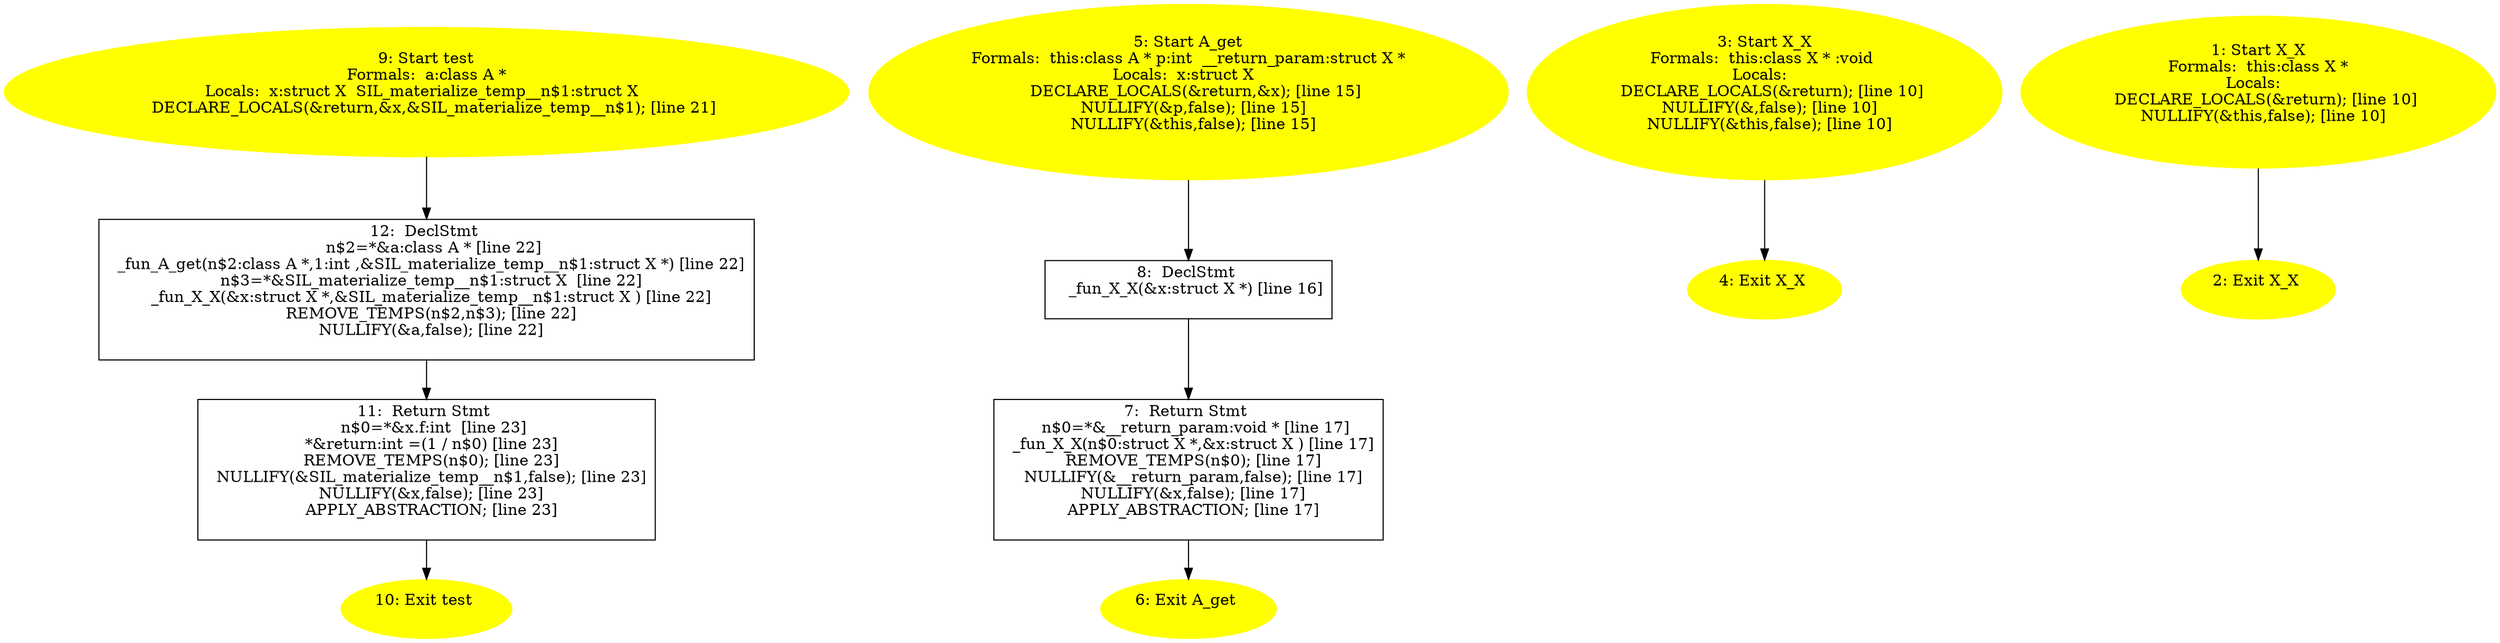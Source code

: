 digraph iCFG {
12 [label="12:  DeclStmt \n   n$2=*&a:class A * [line 22]\n  _fun_A_get(n$2:class A *,1:int ,&SIL_materialize_temp__n$1:struct X *) [line 22]\n  n$3=*&SIL_materialize_temp__n$1:struct X  [line 22]\n  _fun_X_X(&x:struct X *,&SIL_materialize_temp__n$1:struct X ) [line 22]\n  REMOVE_TEMPS(n$2,n$3); [line 22]\n  NULLIFY(&a,false); [line 22]\n " shape="box"]
	

	 12 -> 11 ;
11 [label="11:  Return Stmt \n   n$0=*&x.f:int  [line 23]\n  *&return:int =(1 / n$0) [line 23]\n  REMOVE_TEMPS(n$0); [line 23]\n  NULLIFY(&SIL_materialize_temp__n$1,false); [line 23]\n  NULLIFY(&x,false); [line 23]\n  APPLY_ABSTRACTION; [line 23]\n " shape="box"]
	

	 11 -> 10 ;
10 [label="10: Exit test \n  " color=yellow style=filled]
	

9 [label="9: Start test\nFormals:  a:class A *\nLocals:  x:struct X  SIL_materialize_temp__n$1:struct X  \n   DECLARE_LOCALS(&return,&x,&SIL_materialize_temp__n$1); [line 21]\n " color=yellow style=filled]
	

	 9 -> 12 ;
8 [label="8:  DeclStmt \n   _fun_X_X(&x:struct X *) [line 16]\n " shape="box"]
	

	 8 -> 7 ;
7 [label="7:  Return Stmt \n   n$0=*&__return_param:void * [line 17]\n  _fun_X_X(n$0:struct X *,&x:struct X ) [line 17]\n  REMOVE_TEMPS(n$0); [line 17]\n  NULLIFY(&__return_param,false); [line 17]\n  NULLIFY(&x,false); [line 17]\n  APPLY_ABSTRACTION; [line 17]\n " shape="box"]
	

	 7 -> 6 ;
6 [label="6: Exit A_get \n  " color=yellow style=filled]
	

5 [label="5: Start A_get\nFormals:  this:class A * p:int  __return_param:struct X *\nLocals:  x:struct X  \n   DECLARE_LOCALS(&return,&x); [line 15]\n  NULLIFY(&p,false); [line 15]\n  NULLIFY(&this,false); [line 15]\n " color=yellow style=filled]
	

	 5 -> 8 ;
4 [label="4: Exit X_X \n  " color=yellow style=filled]
	

3 [label="3: Start X_X\nFormals:  this:class X * :void \nLocals:  \n   DECLARE_LOCALS(&return); [line 10]\n  NULLIFY(&,false); [line 10]\n  NULLIFY(&this,false); [line 10]\n " color=yellow style=filled]
	

	 3 -> 4 ;
2 [label="2: Exit X_X \n  " color=yellow style=filled]
	

1 [label="1: Start X_X\nFormals:  this:class X *\nLocals:  \n   DECLARE_LOCALS(&return); [line 10]\n  NULLIFY(&this,false); [line 10]\n " color=yellow style=filled]
	

	 1 -> 2 ;
}

